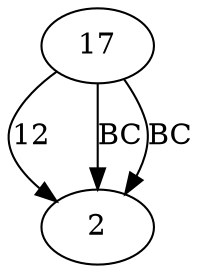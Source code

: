 digraph teeeeeeeeeeeeeee {
17 -> 2 [ label = "12" ];
17 -> 2 [ label = "BC" ];
17 -> 2 [ label = "BC" ];
}
